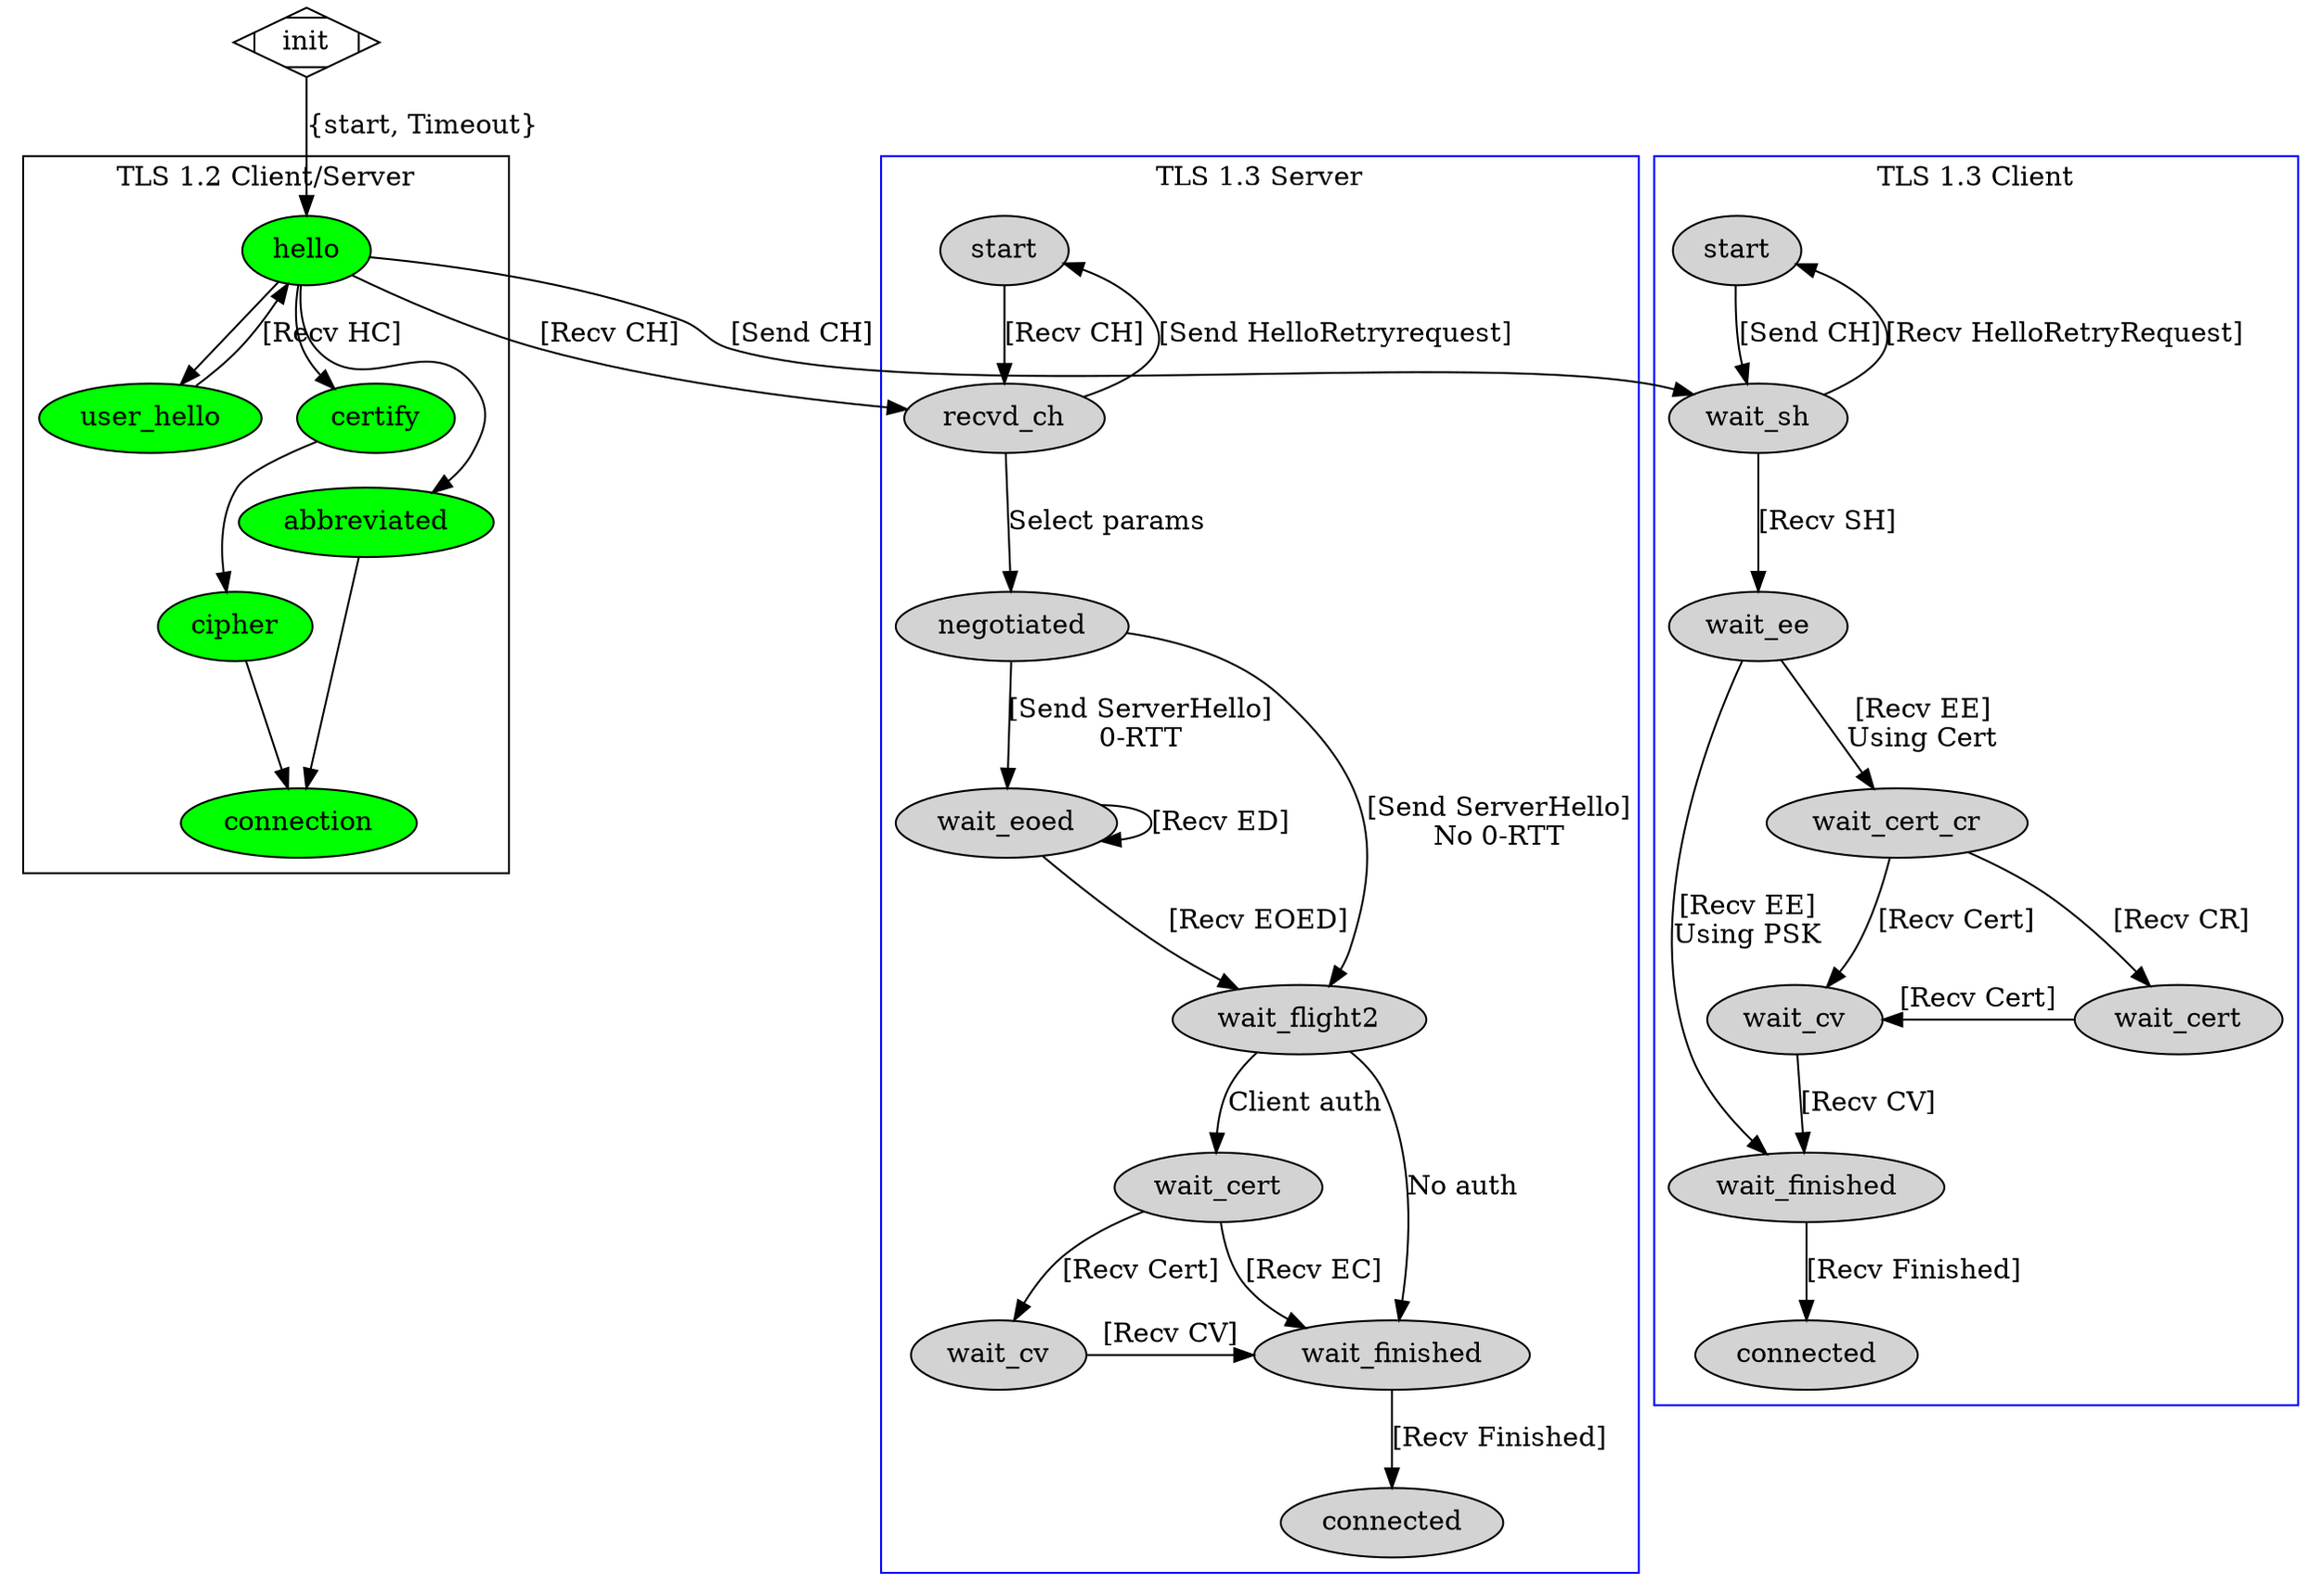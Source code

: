digraph TLS {

        init [shape=Mdiamond];
        init -> tls12_hello [label="{start, Timeout}"];


	subgraph cluster0 {
		node [style=filled,color=black,fillcolor=green];
		color=lightgrey;
		// hello [style=filled,color=black,fillcolor=green];

		tls12_hello -> tls12_abbreviated;
		tls12_hello -> tls12_user_hello;
		tls12_hello -> tls12_certify;



		tls12_user_hello -> tls12_hello [label="[Recv HC]",constraint=false];

		tls12_abbreviated -> tls12_connection;


		tls12_certify -> tls12_cipher;
		tls12_cipher -> tls12_connection;

		tls12_hello [label="hello",style=filled,color=black,fillcolor=green];
		tls12_user_hello [label="user_hello"];
		tls12_abbreviated [label="abbreviated"];
		tls12_certify [label="certify"];
		tls12_cipher [label="cipher"];
		tls12_connection [label="connection"];

		label="TLS 1.2 Client/Server";
		color=black;

		// {rank=same; tls12_certify; tls12_abbreviated;

		// }


	}

	subgraph cluster1 {
		node [style=filled];


		// TLS 1.3
		tls12_hello -> tls13_client_wait_sh [label="[Send CH]"];

		tls13_client_start -> tls13_client_wait_sh [label="[Send CH]"];

		tls13_client_wait_sh -> tls13_client_wait_ee [label="[Recv SH]"];
		tls13_client_wait_sh -> tls13_client_start
		[label="[Recv HelloRetryRequest]",constraint=false];

		tls13_client_wait_ee -> tls13_client_wait_finished [label="[Recv EE]\nUsing PSK"];
		tls13_client_wait_ee -> tls13_client_wait_cert_cr [label="[Recv EE]\nUsing Cert"];
		tls13_client_wait_cert_cr -> tls13_client_wait_cv [label="[Recv Cert]"];
		tls13_client_wait_cert_cr -> tls13_client_wait_cert [label="[Recv CR]"];
		tls13_client_wait_cert -> tls13_client_wait_cv [label="[Recv Cert]",constraint=false];
		tls13_client_wait_cv -> tls13_client_wait_finished [label="[Recv CV]"];
		tls13_client_wait_finished -> tls13_client_connected [label="[Recv Finished]"];

		tls13_client_start [label="start"];
		tls13_client_wait_sh [label="wait_sh"];
		tls13_client_wait_ee [label="wait_ee"];
		tls13_client_wait_finished [label="wait_finished"];
		tls13_client_wait_cert_cr [label="wait_cert_cr"];
		tls13_client_wait_cv [label="wait_cv"];
		tls13_client_wait_cert [label="wait_cert"];
		tls13_client_connected [label="connected"];

		label="TLS 1.3 Client"
		color=blue;

	}

	subgraph cluster2 {
		node [style=filled];

		tls12_hello -> tls13_server_recvd_ch [label="[Recv CH]"];

		tls13_server_start -> tls13_server_recvd_ch [label="[Recv CH]"];
		tls13_server_recvd_ch -> tls13_server_start
		[label="[Send HelloRetryrequest]",constraint=false];

		tls13_server_recvd_ch -> tls13_server_negotiated [label="Select params"];

		tls13_server_negotiated -> tls13_server_wait_eoed
		[label="[Send ServerHello]\n0-RTT"];
		tls13_server_negotiated -> tls13_server_wait_flight2
		[label="[Send ServerHello]\nNo 0-RTT"];
		tls13_server_wait_eoed -> tls13_server_wait_eoed [label="[Recv ED]"];
		tls13_server_wait_eoed -> tls13_server_wait_flight2 [label="[Recv EOED]"];

		tls13_server_wait_flight2 -> tls13_server_wait_cert [label="Client auth"];
		tls13_server_wait_flight2 -> tls13_server_wait_finished [label="No auth"];

		tls13_server_wait_cert -> tls13_server_wait_cv [label="[Recv Cert]"];
		tls13_server_wait_cert -> tls13_server_wait_finished [label="[Recv EC]"];
		tls13_server_wait_cv -> tls13_server_wait_finished [label="[Recv CV]",constraint=false];

		tls13_server_wait_finished -> tls13_server_connected [label="[Recv Finished]"];

		tls13_server_start [label="start"];
		tls13_server_recvd_ch [label="recvd_ch"];
		tls13_server_negotiated [label="negotiated"];
		tls13_server_wait_eoed [label="wait_eoed"];
		tls13_server_wait_flight2 [label="wait_flight2"];
		tls13_server_wait_cert [label="wait_cert"];
		tls13_server_wait_cv [label="wait_cv"];
		tls13_server_wait_finished [label="wait_finished"];
		tls13_server_connected [label="connected"];

		label="TLS 1.3 Server"
		color=blue;

	}

}
